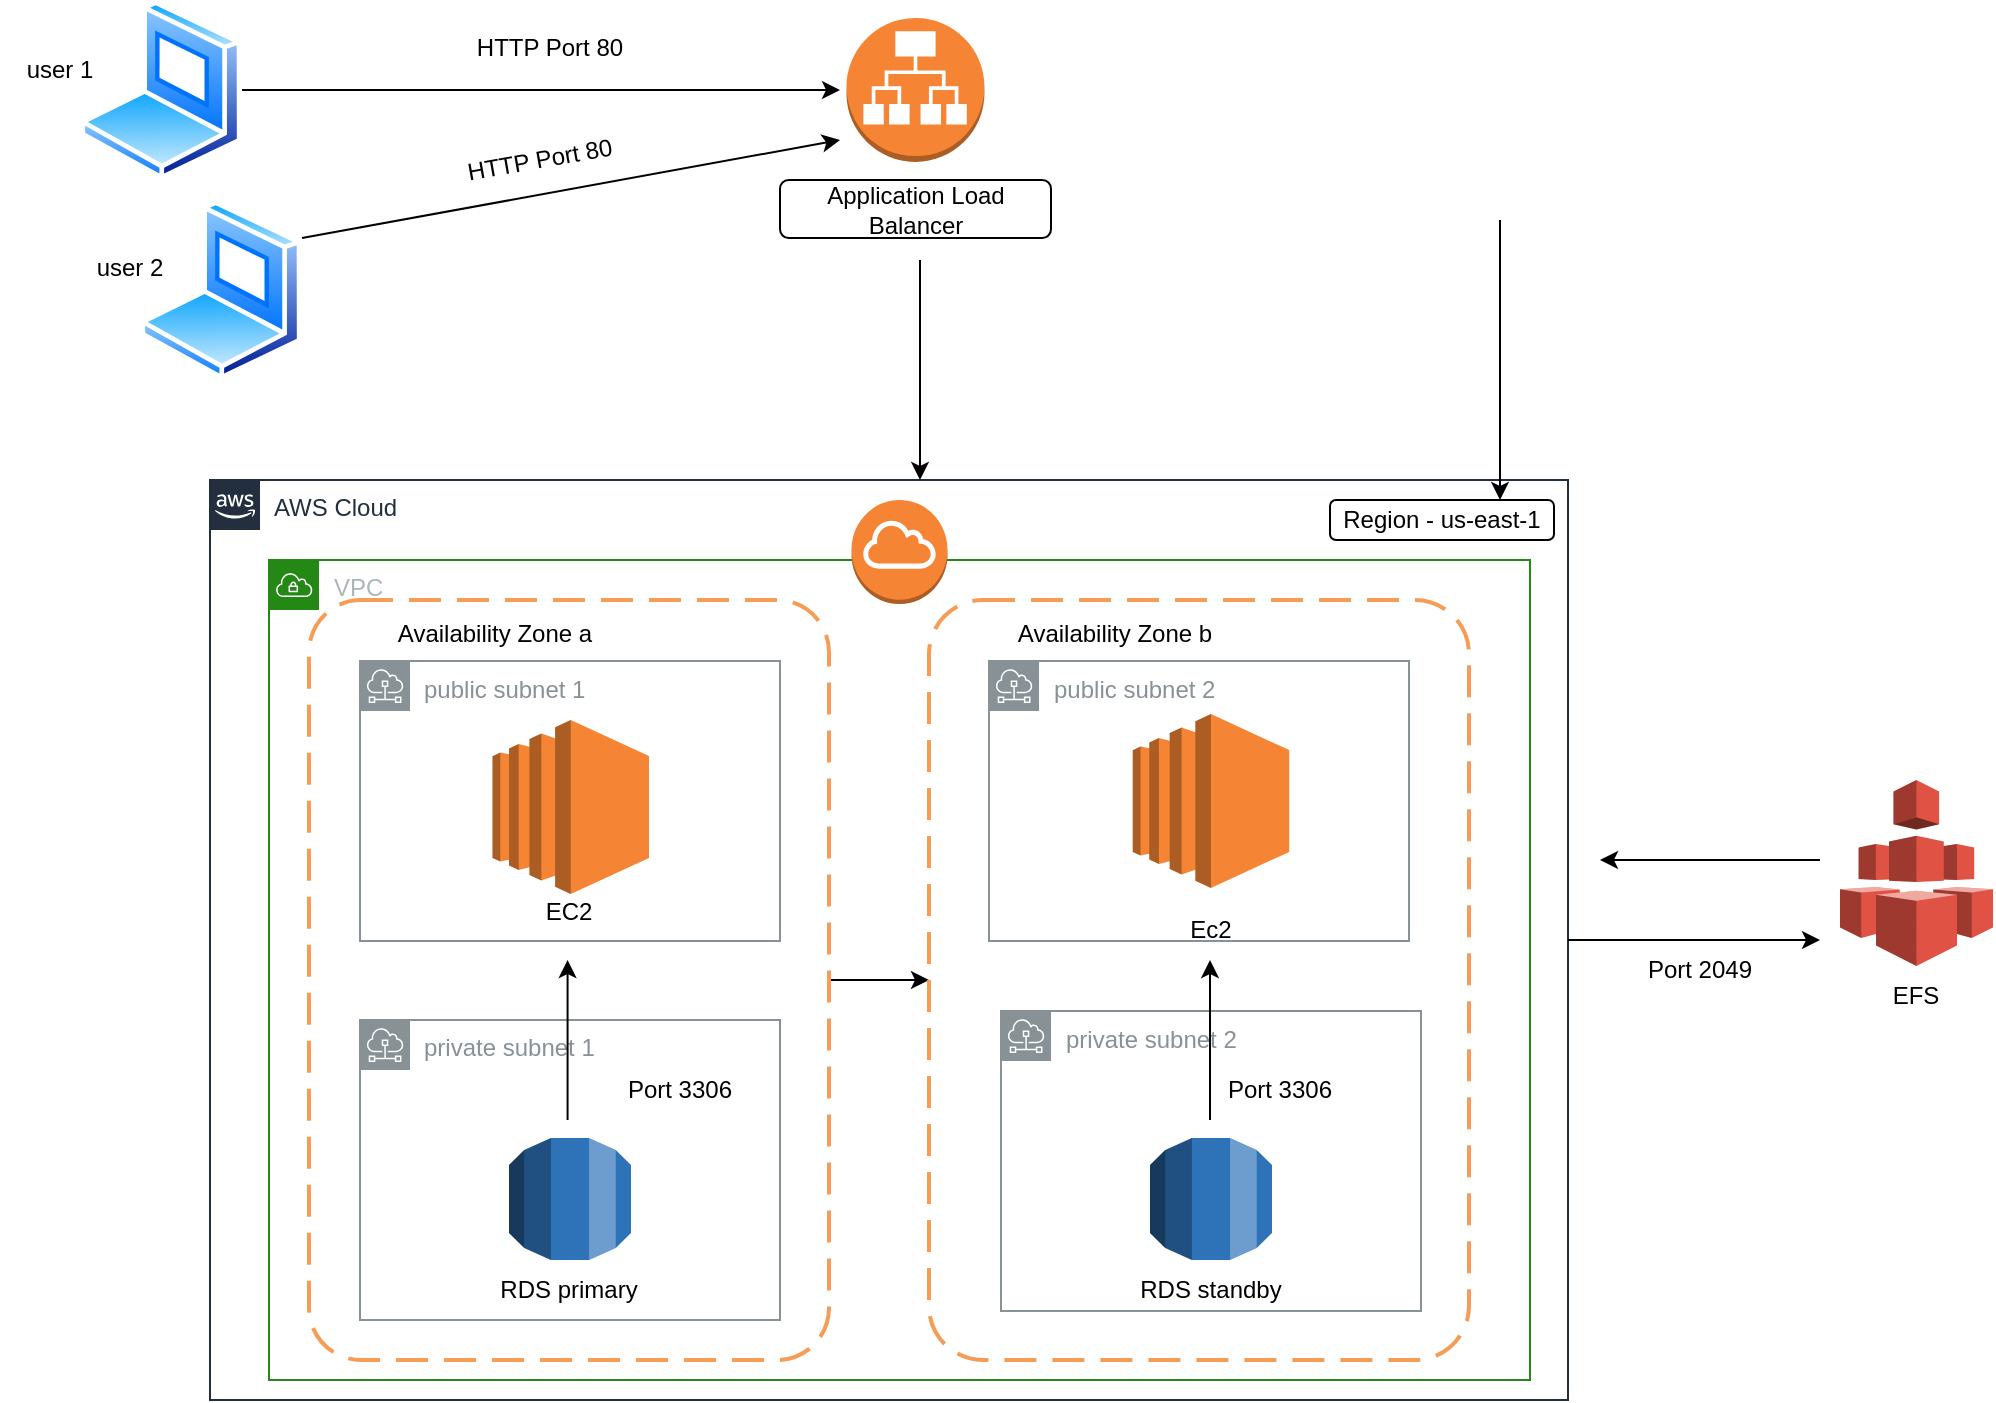 <mxfile version="21.6.5" type="github">
  <diagram id="Ht1M8jgEwFfnCIfOTk4-" name="Page-1">
    <mxGraphModel dx="1097" dy="1840" grid="1" gridSize="10" guides="1" tooltips="1" connect="1" arrows="1" fold="1" page="1" pageScale="1" pageWidth="1169" pageHeight="827" math="0" shadow="0">
      <root>
        <mxCell id="0" />
        <mxCell id="1" parent="0" />
        <mxCell id="UEzPUAAOIrF-is8g5C7q-175" value="AWS Cloud" style="points=[[0,0],[0.25,0],[0.5,0],[0.75,0],[1,0],[1,0.25],[1,0.5],[1,0.75],[1,1],[0.75,1],[0.5,1],[0.25,1],[0,1],[0,0.75],[0,0.5],[0,0.25]];outlineConnect=0;gradientColor=none;html=1;whiteSpace=wrap;fontSize=12;fontStyle=0;shape=mxgraph.aws4.group;grIcon=mxgraph.aws4.group_aws_cloud_alt;strokeColor=#232F3E;fillColor=none;verticalAlign=top;align=left;spacingLeft=30;fontColor=#232F3E;dashed=0;labelBackgroundColor=#ffffff;container=1;pointerEvents=0;collapsible=0;recursiveResize=0;" parent="1" vertex="1">
          <mxGeometry x="245" y="-540" width="679" height="460" as="geometry" />
        </mxCell>
        <mxCell id="fvweWiXP8NdeZRgMbFEW-2" value="Region - us-east-1" style="rounded=1;whiteSpace=wrap;html=1;" vertex="1" parent="UEzPUAAOIrF-is8g5C7q-175">
          <mxGeometry x="560" y="10" width="112" height="20" as="geometry" />
        </mxCell>
        <mxCell id="fvweWiXP8NdeZRgMbFEW-1" value="VPC" style="points=[[0,0],[0.25,0],[0.5,0],[0.75,0],[1,0],[1,0.25],[1,0.5],[1,0.75],[1,1],[0.75,1],[0.5,1],[0.25,1],[0,1],[0,0.75],[0,0.5],[0,0.25]];outlineConnect=0;gradientColor=none;html=1;whiteSpace=wrap;fontSize=12;fontStyle=0;container=1;pointerEvents=0;collapsible=0;recursiveResize=0;shape=mxgraph.aws4.group;grIcon=mxgraph.aws4.group_vpc;strokeColor=#248814;fillColor=none;verticalAlign=top;align=left;spacingLeft=30;fontColor=#AAB7B8;dashed=0;" vertex="1" parent="UEzPUAAOIrF-is8g5C7q-175">
          <mxGeometry x="29.5" y="40" width="630.5" height="410" as="geometry" />
        </mxCell>
        <mxCell id="fvweWiXP8NdeZRgMbFEW-9" value="public subnet 1" style="sketch=0;outlineConnect=0;gradientColor=none;html=1;whiteSpace=wrap;fontSize=12;fontStyle=0;shape=mxgraph.aws4.group;grIcon=mxgraph.aws4.group_subnet;strokeColor=#879196;fillColor=none;verticalAlign=top;align=left;spacingLeft=30;fontColor=#879196;dashed=0;" vertex="1" parent="fvweWiXP8NdeZRgMbFEW-1">
          <mxGeometry x="45.5" y="50.5" width="210" height="140" as="geometry" />
        </mxCell>
        <mxCell id="fvweWiXP8NdeZRgMbFEW-14" value="private subnet 1" style="sketch=0;outlineConnect=0;gradientColor=none;html=1;whiteSpace=wrap;fontSize=12;fontStyle=0;shape=mxgraph.aws4.group;grIcon=mxgraph.aws4.group_subnet;strokeColor=#879196;fillColor=none;verticalAlign=top;align=left;spacingLeft=30;fontColor=#879196;dashed=0;" vertex="1" parent="fvweWiXP8NdeZRgMbFEW-1">
          <mxGeometry x="45.5" y="230" width="210" height="150" as="geometry" />
        </mxCell>
        <mxCell id="fvweWiXP8NdeZRgMbFEW-16" value="public subnet 2" style="sketch=0;outlineConnect=0;gradientColor=none;html=1;whiteSpace=wrap;fontSize=12;fontStyle=0;shape=mxgraph.aws4.group;grIcon=mxgraph.aws4.group_subnet;strokeColor=#879196;fillColor=none;verticalAlign=top;align=left;spacingLeft=30;fontColor=#879196;dashed=0;" vertex="1" parent="fvweWiXP8NdeZRgMbFEW-1">
          <mxGeometry x="360" y="50.5" width="210" height="140" as="geometry" />
        </mxCell>
        <mxCell id="fvweWiXP8NdeZRgMbFEW-17" value="private subnet 2" style="sketch=0;outlineConnect=0;gradientColor=none;html=1;whiteSpace=wrap;fontSize=12;fontStyle=0;shape=mxgraph.aws4.group;grIcon=mxgraph.aws4.group_subnet;strokeColor=#879196;fillColor=none;verticalAlign=top;align=left;spacingLeft=30;fontColor=#879196;dashed=0;" vertex="1" parent="fvweWiXP8NdeZRgMbFEW-1">
          <mxGeometry x="366" y="225.5" width="210" height="150" as="geometry" />
        </mxCell>
        <mxCell id="fvweWiXP8NdeZRgMbFEW-54" value="" style="edgeStyle=orthogonalEdgeStyle;rounded=0;orthogonalLoop=1;jettySize=auto;html=1;" edge="1" parent="fvweWiXP8NdeZRgMbFEW-1" source="fvweWiXP8NdeZRgMbFEW-21" target="fvweWiXP8NdeZRgMbFEW-22">
          <mxGeometry relative="1" as="geometry" />
        </mxCell>
        <mxCell id="fvweWiXP8NdeZRgMbFEW-21" value="" style="rounded=1;arcSize=10;dashed=1;strokeColor=#F59D56;fillColor=none;gradientColor=none;dashPattern=8 4;strokeWidth=2;" vertex="1" parent="fvweWiXP8NdeZRgMbFEW-1">
          <mxGeometry x="20" y="20" width="260" height="380" as="geometry" />
        </mxCell>
        <mxCell id="fvweWiXP8NdeZRgMbFEW-22" value="" style="rounded=1;arcSize=10;dashed=1;strokeColor=#F59D56;fillColor=none;gradientColor=none;dashPattern=8 4;strokeWidth=2;" vertex="1" parent="fvweWiXP8NdeZRgMbFEW-1">
          <mxGeometry x="330" y="20" width="270" height="380" as="geometry" />
        </mxCell>
        <mxCell id="fvweWiXP8NdeZRgMbFEW-24" value="" style="outlineConnect=0;dashed=0;verticalLabelPosition=bottom;verticalAlign=top;align=center;html=1;shape=mxgraph.aws3.rds;fillColor=#2E73B8;gradientColor=none;" vertex="1" parent="fvweWiXP8NdeZRgMbFEW-1">
          <mxGeometry x="120" y="289" width="61" height="61" as="geometry" />
        </mxCell>
        <mxCell id="fvweWiXP8NdeZRgMbFEW-41" value="" style="outlineConnect=0;dashed=0;verticalLabelPosition=bottom;verticalAlign=top;align=center;html=1;shape=mxgraph.aws3.rds;fillColor=#2E73B8;gradientColor=none;" vertex="1" parent="fvweWiXP8NdeZRgMbFEW-1">
          <mxGeometry x="440.5" y="289" width="61" height="61" as="geometry" />
        </mxCell>
        <mxCell id="fvweWiXP8NdeZRgMbFEW-44" value="Ec2" style="text;html=1;strokeColor=none;fillColor=none;align=center;verticalAlign=middle;whiteSpace=wrap;rounded=0;" vertex="1" parent="fvweWiXP8NdeZRgMbFEW-1">
          <mxGeometry x="421.75" y="180" width="98.5" height="10.5" as="geometry" />
        </mxCell>
        <mxCell id="fvweWiXP8NdeZRgMbFEW-45" value="EC2" style="text;html=1;strokeColor=none;fillColor=none;align=center;verticalAlign=middle;whiteSpace=wrap;rounded=0;" vertex="1" parent="fvweWiXP8NdeZRgMbFEW-1">
          <mxGeometry x="100.75" y="160.5" width="98.5" height="30" as="geometry" />
        </mxCell>
        <mxCell id="fvweWiXP8NdeZRgMbFEW-46" value="RDS standby" style="text;html=1;strokeColor=none;fillColor=none;align=center;verticalAlign=middle;whiteSpace=wrap;rounded=0;" vertex="1" parent="fvweWiXP8NdeZRgMbFEW-1">
          <mxGeometry x="421.75" y="350" width="98.5" height="30" as="geometry" />
        </mxCell>
        <mxCell id="fvweWiXP8NdeZRgMbFEW-47" value="RDS primary" style="text;html=1;strokeColor=none;fillColor=none;align=center;verticalAlign=middle;whiteSpace=wrap;rounded=0;" vertex="1" parent="fvweWiXP8NdeZRgMbFEW-1">
          <mxGeometry x="100.75" y="350" width="98.5" height="30" as="geometry" />
        </mxCell>
        <mxCell id="fvweWiXP8NdeZRgMbFEW-48" value="Availability Zone a" style="text;html=1;strokeColor=none;fillColor=none;align=center;verticalAlign=middle;whiteSpace=wrap;rounded=0;" vertex="1" parent="fvweWiXP8NdeZRgMbFEW-1">
          <mxGeometry x="45.5" y="22" width="134.5" height="30" as="geometry" />
        </mxCell>
        <mxCell id="fvweWiXP8NdeZRgMbFEW-49" value="Availability Zone b" style="text;html=1;strokeColor=none;fillColor=none;align=center;verticalAlign=middle;whiteSpace=wrap;rounded=0;" vertex="1" parent="fvweWiXP8NdeZRgMbFEW-1">
          <mxGeometry x="355.5" y="22" width="134.5" height="30" as="geometry" />
        </mxCell>
        <mxCell id="fvweWiXP8NdeZRgMbFEW-50" value="" style="outlineConnect=0;dashed=0;verticalLabelPosition=bottom;verticalAlign=top;align=center;html=1;shape=mxgraph.aws3.ec2;fillColor=#F58534;gradientColor=none;" vertex="1" parent="fvweWiXP8NdeZRgMbFEW-1">
          <mxGeometry x="111.75" y="80" width="78.25" height="87" as="geometry" />
        </mxCell>
        <mxCell id="fvweWiXP8NdeZRgMbFEW-51" value="" style="outlineConnect=0;dashed=0;verticalLabelPosition=bottom;verticalAlign=top;align=center;html=1;shape=mxgraph.aws3.ec2;fillColor=#F58534;gradientColor=none;" vertex="1" parent="fvweWiXP8NdeZRgMbFEW-1">
          <mxGeometry x="431.87" y="77" width="78.25" height="87" as="geometry" />
        </mxCell>
        <mxCell id="fvweWiXP8NdeZRgMbFEW-25" value="" style="endArrow=classic;html=1;rounded=0;" edge="1" parent="fvweWiXP8NdeZRgMbFEW-1">
          <mxGeometry width="50" height="50" relative="1" as="geometry">
            <mxPoint x="470.5" y="280" as="sourcePoint" />
            <mxPoint x="470.5" y="200" as="targetPoint" />
          </mxGeometry>
        </mxCell>
        <mxCell id="fvweWiXP8NdeZRgMbFEW-34" value="Port 3306" style="text;html=1;strokeColor=none;fillColor=none;align=center;verticalAlign=middle;whiteSpace=wrap;rounded=0;" vertex="1" parent="fvweWiXP8NdeZRgMbFEW-1">
          <mxGeometry x="475.5" y="250" width="60" height="30" as="geometry" />
        </mxCell>
        <mxCell id="fvweWiXP8NdeZRgMbFEW-52" value="Port 3306" style="text;html=1;strokeColor=none;fillColor=none;align=center;verticalAlign=middle;whiteSpace=wrap;rounded=0;" vertex="1" parent="fvweWiXP8NdeZRgMbFEW-1">
          <mxGeometry x="175.5" y="250" width="60" height="30" as="geometry" />
        </mxCell>
        <mxCell id="fvweWiXP8NdeZRgMbFEW-53" value="" style="endArrow=classic;html=1;rounded=0;" edge="1" parent="fvweWiXP8NdeZRgMbFEW-1">
          <mxGeometry width="50" height="50" relative="1" as="geometry">
            <mxPoint x="149.29" y="280" as="sourcePoint" />
            <mxPoint x="149.29" y="200" as="targetPoint" />
          </mxGeometry>
        </mxCell>
        <mxCell id="fvweWiXP8NdeZRgMbFEW-20" value="" style="outlineConnect=0;dashed=0;verticalLabelPosition=bottom;verticalAlign=top;align=center;html=1;shape=mxgraph.aws3.internet_gateway;fillColor=#F58534;gradientColor=none;" vertex="1" parent="UEzPUAAOIrF-is8g5C7q-175">
          <mxGeometry x="320.75" y="10" width="48" height="52" as="geometry" />
        </mxCell>
        <mxCell id="fvweWiXP8NdeZRgMbFEW-5" value="" style="image;aspect=fixed;perimeter=ellipsePerimeter;html=1;align=center;shadow=0;dashed=0;spacingTop=3;image=img/lib/active_directory/laptop_client.svg;" vertex="1" parent="1">
          <mxGeometry x="180" y="-780" width="81" height="90" as="geometry" />
        </mxCell>
        <mxCell id="fvweWiXP8NdeZRgMbFEW-6" value="" style="endArrow=classic;html=1;rounded=0;exitX=1;exitY=0.5;exitDx=0;exitDy=0;" edge="1" parent="1" source="fvweWiXP8NdeZRgMbFEW-5">
          <mxGeometry width="50" height="50" relative="1" as="geometry">
            <mxPoint x="580" y="-410" as="sourcePoint" />
            <mxPoint x="560" y="-735" as="targetPoint" />
          </mxGeometry>
        </mxCell>
        <mxCell id="fvweWiXP8NdeZRgMbFEW-8" value="Application Load Balancer" style="rounded=1;whiteSpace=wrap;html=1;" vertex="1" parent="1">
          <mxGeometry x="530" y="-690" width="135.5" height="29" as="geometry" />
        </mxCell>
        <mxCell id="fvweWiXP8NdeZRgMbFEW-13" value="HTTP Port 80" style="text;html=1;strokeColor=none;fillColor=none;align=center;verticalAlign=middle;whiteSpace=wrap;rounded=0;" vertex="1" parent="1">
          <mxGeometry x="370" y="-771" width="90" height="30" as="geometry" />
        </mxCell>
        <mxCell id="fvweWiXP8NdeZRgMbFEW-23" value="" style="endArrow=classic;html=1;rounded=0;" edge="1" parent="1">
          <mxGeometry width="50" height="50" relative="1" as="geometry">
            <mxPoint x="600" y="-650" as="sourcePoint" />
            <mxPoint x="600" y="-540" as="targetPoint" />
          </mxGeometry>
        </mxCell>
        <mxCell id="fvweWiXP8NdeZRgMbFEW-26" value="" style="endArrow=classic;html=1;rounded=0;" edge="1" parent="1">
          <mxGeometry width="50" height="50" relative="1" as="geometry">
            <mxPoint x="890" y="-670" as="sourcePoint" />
            <mxPoint x="890" y="-530" as="targetPoint" />
          </mxGeometry>
        </mxCell>
        <mxCell id="fvweWiXP8NdeZRgMbFEW-28" value="" style="outlineConnect=0;dashed=0;verticalLabelPosition=bottom;verticalAlign=top;align=center;html=1;shape=mxgraph.aws3.application_load_balancer;fillColor=#F58534;gradientColor=none;" vertex="1" parent="1">
          <mxGeometry x="563.25" y="-771" width="69" height="72" as="geometry" />
        </mxCell>
        <mxCell id="fvweWiXP8NdeZRgMbFEW-29" value="" style="image;aspect=fixed;perimeter=ellipsePerimeter;html=1;align=center;shadow=0;dashed=0;spacingTop=3;image=img/lib/active_directory/laptop_client.svg;" vertex="1" parent="1">
          <mxGeometry x="210" y="-680" width="81" height="90" as="geometry" />
        </mxCell>
        <mxCell id="fvweWiXP8NdeZRgMbFEW-30" value="" style="endArrow=classic;html=1;rounded=0;exitX=1;exitY=0.5;exitDx=0;exitDy=0;" edge="1" parent="1">
          <mxGeometry width="50" height="50" relative="1" as="geometry">
            <mxPoint x="291" y="-661" as="sourcePoint" />
            <mxPoint x="560" y="-710" as="targetPoint" />
          </mxGeometry>
        </mxCell>
        <mxCell id="fvweWiXP8NdeZRgMbFEW-31" value="HTTP Port 80" style="text;html=1;strokeColor=none;fillColor=none;align=center;verticalAlign=middle;whiteSpace=wrap;rounded=0;rotation=-10;" vertex="1" parent="1">
          <mxGeometry x="360" y="-720" width="100" height="40" as="geometry" />
        </mxCell>
        <mxCell id="fvweWiXP8NdeZRgMbFEW-32" value="user 1" style="text;html=1;strokeColor=none;fillColor=none;align=center;verticalAlign=middle;whiteSpace=wrap;rounded=0;" vertex="1" parent="1">
          <mxGeometry x="140" y="-760" width="60" height="30" as="geometry" />
        </mxCell>
        <mxCell id="fvweWiXP8NdeZRgMbFEW-33" value="user 2" style="text;html=1;strokeColor=none;fillColor=none;align=center;verticalAlign=middle;whiteSpace=wrap;rounded=0;" vertex="1" parent="1">
          <mxGeometry x="160" y="-661" width="90" height="30" as="geometry" />
        </mxCell>
        <mxCell id="fvweWiXP8NdeZRgMbFEW-35" value="" style="outlineConnect=0;dashed=0;verticalLabelPosition=bottom;verticalAlign=top;align=center;html=1;shape=mxgraph.aws3.efs;fillColor=#E05243;gradientColor=none;" vertex="1" parent="1">
          <mxGeometry x="1060" y="-390" width="76.5" height="93" as="geometry" />
        </mxCell>
        <mxCell id="fvweWiXP8NdeZRgMbFEW-36" value="EFS" style="text;html=1;strokeColor=none;fillColor=none;align=center;verticalAlign=middle;whiteSpace=wrap;rounded=0;" vertex="1" parent="1">
          <mxGeometry x="1068.25" y="-297" width="60" height="30" as="geometry" />
        </mxCell>
        <mxCell id="fvweWiXP8NdeZRgMbFEW-37" value="" style="endArrow=classic;html=1;rounded=0;" edge="1" parent="1">
          <mxGeometry width="50" height="50" relative="1" as="geometry">
            <mxPoint x="1050" y="-350" as="sourcePoint" />
            <mxPoint x="940" y="-350" as="targetPoint" />
          </mxGeometry>
        </mxCell>
        <mxCell id="fvweWiXP8NdeZRgMbFEW-38" value="" style="endArrow=classic;html=1;rounded=0;" edge="1" parent="1" source="UEzPUAAOIrF-is8g5C7q-175">
          <mxGeometry width="50" height="50" relative="1" as="geometry">
            <mxPoint x="930" y="-340" as="sourcePoint" />
            <mxPoint x="1050" y="-310" as="targetPoint" />
          </mxGeometry>
        </mxCell>
        <mxCell id="fvweWiXP8NdeZRgMbFEW-39" value="Port 2049" style="text;html=1;strokeColor=none;fillColor=none;align=center;verticalAlign=middle;whiteSpace=wrap;rounded=0;" vertex="1" parent="1">
          <mxGeometry x="960" y="-310" width="60" height="30" as="geometry" />
        </mxCell>
      </root>
    </mxGraphModel>
  </diagram>
</mxfile>
